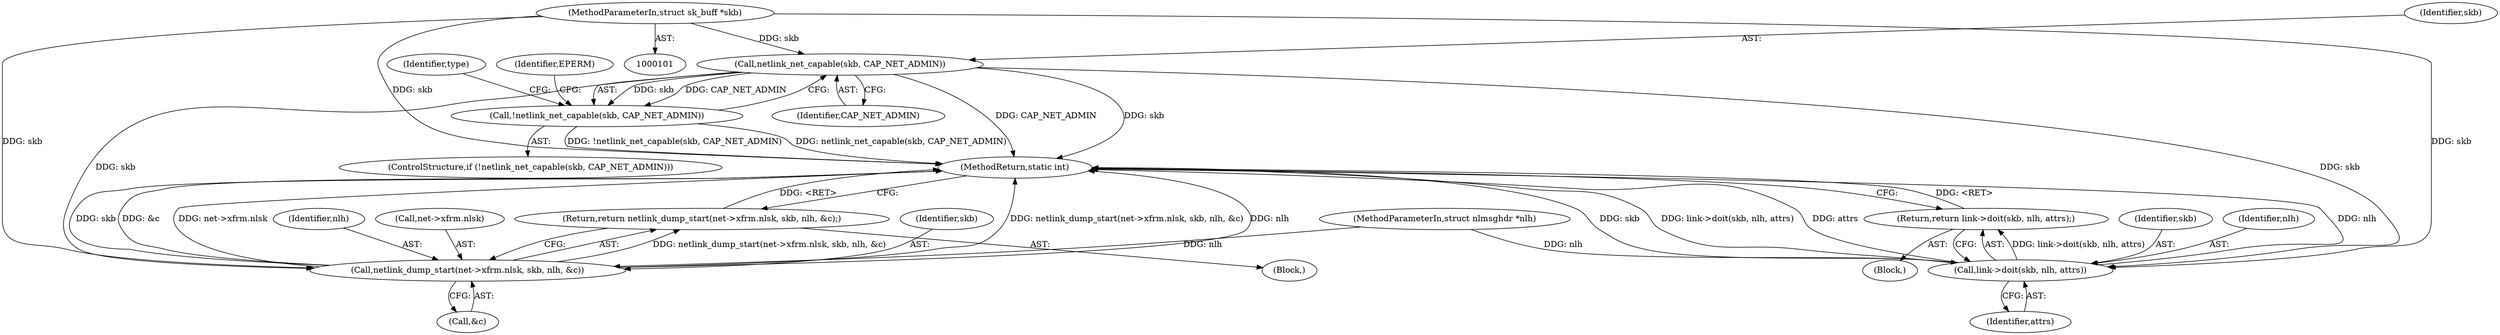 digraph "0_linux_1137b5e2529a8f5ca8ee709288ecba3e68044df2_1@pointer" {
"1000102" [label="(MethodParameterIn,struct sk_buff *skb)"];
"1000145" [label="(Call,netlink_net_capable(skb, CAP_NET_ADMIN))"];
"1000144" [label="(Call,!netlink_net_capable(skb, CAP_NET_ADMIN))"];
"1000182" [label="(Call,netlink_dump_start(net->xfrm.nlsk, skb, nlh, &c))"];
"1000181" [label="(Return,return netlink_dump_start(net->xfrm.nlsk, skb, nlh, &c);)"];
"1000208" [label="(Call,link->doit(skb, nlh, attrs))"];
"1000207" [label="(Return,return link->doit(skb, nlh, attrs);)"];
"1000209" [label="(Identifier,skb)"];
"1000143" [label="(ControlStructure,if (!netlink_net_capable(skb, CAP_NET_ADMIN)))"];
"1000190" [label="(Call,&c)"];
"1000150" [label="(Identifier,EPERM)"];
"1000210" [label="(Identifier,nlh)"];
"1000155" [label="(Identifier,type)"];
"1000212" [label="(MethodReturn,static int)"];
"1000182" [label="(Call,netlink_dump_start(net->xfrm.nlsk, skb, nlh, &c))"];
"1000105" [label="(Block,)"];
"1000211" [label="(Identifier,attrs)"];
"1000145" [label="(Call,netlink_net_capable(skb, CAP_NET_ADMIN))"];
"1000183" [label="(Call,net->xfrm.nlsk)"];
"1000144" [label="(Call,!netlink_net_capable(skb, CAP_NET_ADMIN))"];
"1000189" [label="(Identifier,nlh)"];
"1000103" [label="(MethodParameterIn,struct nlmsghdr *nlh)"];
"1000146" [label="(Identifier,skb)"];
"1000102" [label="(MethodParameterIn,struct sk_buff *skb)"];
"1000208" [label="(Call,link->doit(skb, nlh, attrs))"];
"1000188" [label="(Identifier,skb)"];
"1000147" [label="(Identifier,CAP_NET_ADMIN)"];
"1000179" [label="(Block,)"];
"1000181" [label="(Return,return netlink_dump_start(net->xfrm.nlsk, skb, nlh, &c);)"];
"1000207" [label="(Return,return link->doit(skb, nlh, attrs);)"];
"1000102" -> "1000101"  [label="AST: "];
"1000102" -> "1000212"  [label="DDG: skb"];
"1000102" -> "1000145"  [label="DDG: skb"];
"1000102" -> "1000182"  [label="DDG: skb"];
"1000102" -> "1000208"  [label="DDG: skb"];
"1000145" -> "1000144"  [label="AST: "];
"1000145" -> "1000147"  [label="CFG: "];
"1000146" -> "1000145"  [label="AST: "];
"1000147" -> "1000145"  [label="AST: "];
"1000144" -> "1000145"  [label="CFG: "];
"1000145" -> "1000212"  [label="DDG: skb"];
"1000145" -> "1000212"  [label="DDG: CAP_NET_ADMIN"];
"1000145" -> "1000144"  [label="DDG: skb"];
"1000145" -> "1000144"  [label="DDG: CAP_NET_ADMIN"];
"1000145" -> "1000182"  [label="DDG: skb"];
"1000145" -> "1000208"  [label="DDG: skb"];
"1000144" -> "1000143"  [label="AST: "];
"1000150" -> "1000144"  [label="CFG: "];
"1000155" -> "1000144"  [label="CFG: "];
"1000144" -> "1000212"  [label="DDG: !netlink_net_capable(skb, CAP_NET_ADMIN)"];
"1000144" -> "1000212"  [label="DDG: netlink_net_capable(skb, CAP_NET_ADMIN)"];
"1000182" -> "1000181"  [label="AST: "];
"1000182" -> "1000190"  [label="CFG: "];
"1000183" -> "1000182"  [label="AST: "];
"1000188" -> "1000182"  [label="AST: "];
"1000189" -> "1000182"  [label="AST: "];
"1000190" -> "1000182"  [label="AST: "];
"1000181" -> "1000182"  [label="CFG: "];
"1000182" -> "1000212"  [label="DDG: &c"];
"1000182" -> "1000212"  [label="DDG: netlink_dump_start(net->xfrm.nlsk, skb, nlh, &c)"];
"1000182" -> "1000212"  [label="DDG: skb"];
"1000182" -> "1000212"  [label="DDG: nlh"];
"1000182" -> "1000212"  [label="DDG: net->xfrm.nlsk"];
"1000182" -> "1000181"  [label="DDG: netlink_dump_start(net->xfrm.nlsk, skb, nlh, &c)"];
"1000103" -> "1000182"  [label="DDG: nlh"];
"1000181" -> "1000179"  [label="AST: "];
"1000212" -> "1000181"  [label="CFG: "];
"1000181" -> "1000212"  [label="DDG: <RET>"];
"1000208" -> "1000207"  [label="AST: "];
"1000208" -> "1000211"  [label="CFG: "];
"1000209" -> "1000208"  [label="AST: "];
"1000210" -> "1000208"  [label="AST: "];
"1000211" -> "1000208"  [label="AST: "];
"1000207" -> "1000208"  [label="CFG: "];
"1000208" -> "1000212"  [label="DDG: skb"];
"1000208" -> "1000212"  [label="DDG: nlh"];
"1000208" -> "1000212"  [label="DDG: link->doit(skb, nlh, attrs)"];
"1000208" -> "1000212"  [label="DDG: attrs"];
"1000208" -> "1000207"  [label="DDG: link->doit(skb, nlh, attrs)"];
"1000103" -> "1000208"  [label="DDG: nlh"];
"1000207" -> "1000105"  [label="AST: "];
"1000212" -> "1000207"  [label="CFG: "];
"1000207" -> "1000212"  [label="DDG: <RET>"];
}
